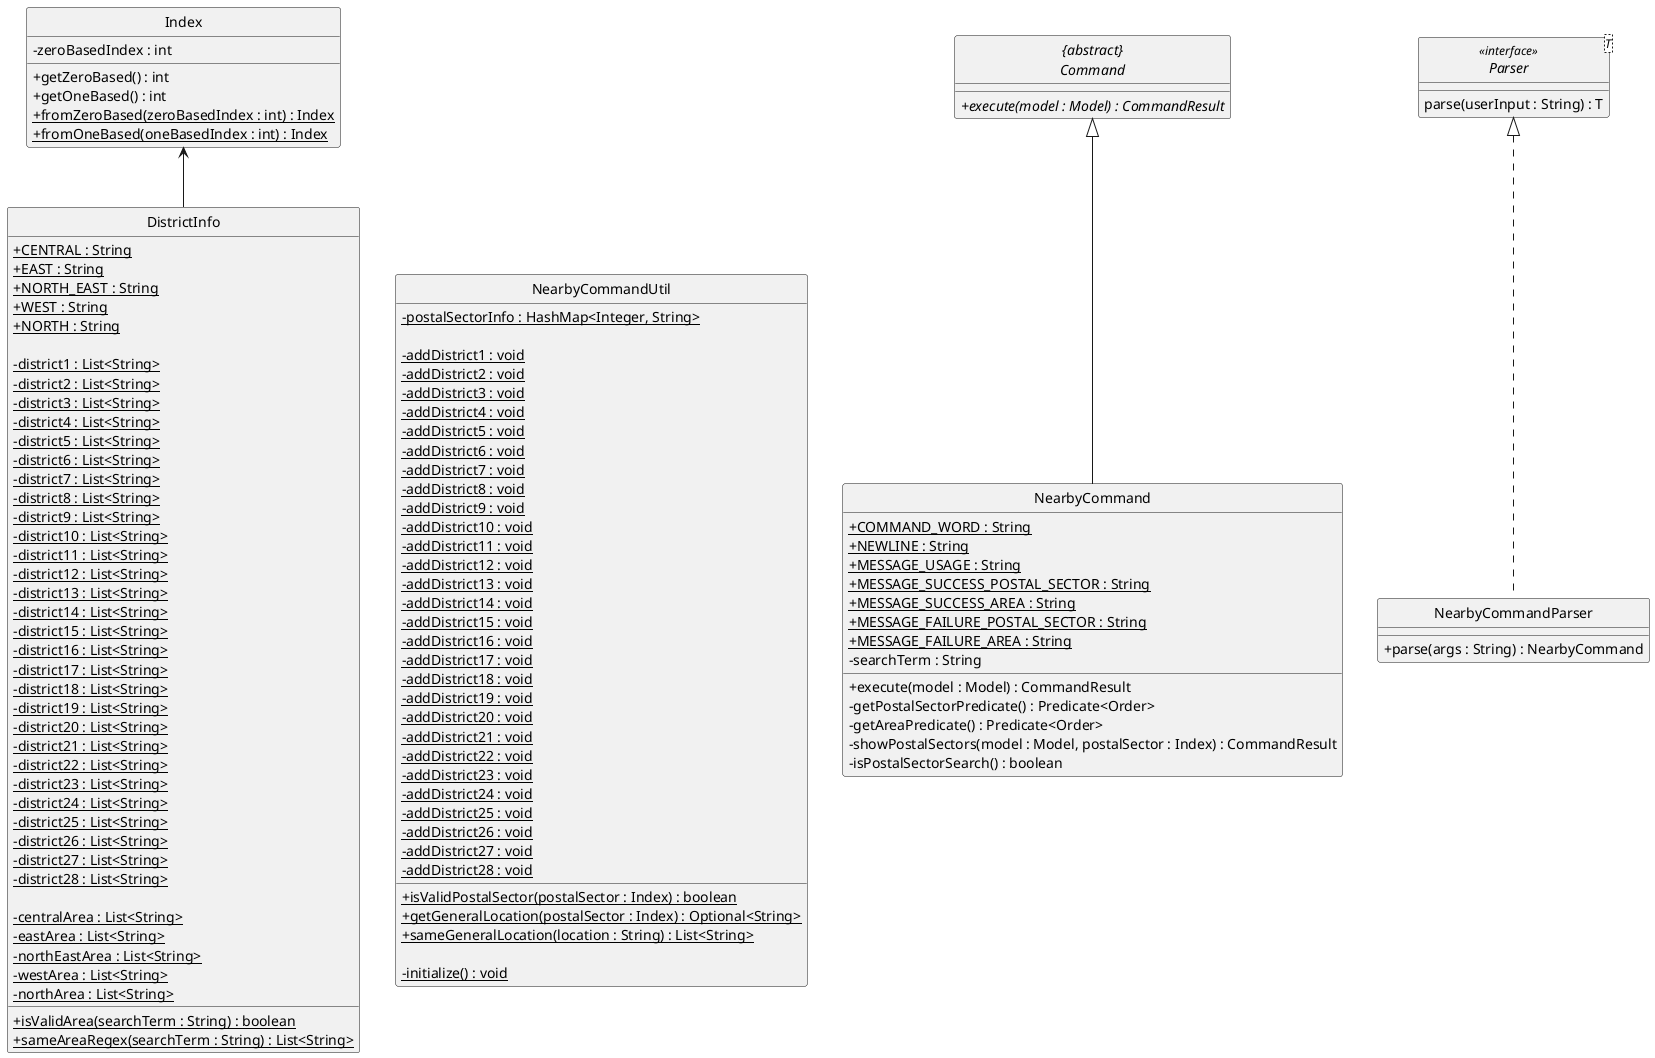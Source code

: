 @startuml
skinparam backgroundColor #ffffff
skinparam classAttributeIconSize 0
hide circle

class DistrictInfo {
    /' Fields '/
    + {static} CENTRAL : String
    + {static} EAST : String
    + {static} NORTH_EAST : String
    + {static} WEST : String
    + {static} NORTH : String

    - {static} district1 : List<String>
    - {static} district2 : List<String>
    - {static} district3 : List<String>
    - {static} district4 : List<String>
    - {static} district5 : List<String>
    - {static} district6 : List<String>
    - {static} district7 : List<String>
    - {static} district8 : List<String>
    - {static} district9 : List<String>
    - {static} district10 : List<String>
    - {static} district11 : List<String>
    - {static} district12 : List<String>
    - {static} district13 : List<String>
    - {static} district14 : List<String>
    - {static} district15 : List<String>
    - {static} district16 : List<String>
    - {static} district17 : List<String>
    - {static} district18 : List<String>
    - {static} district19 : List<String>
    - {static} district20 : List<String>
    - {static} district21 : List<String>
    - {static} district22 : List<String>
    - {static} district23 : List<String>
    - {static} district24 : List<String>
    - {static} district25 : List<String>
    - {static} district26 : List<String>
    - {static} district27 : List<String>
    - {static} district28 : List<String>

    - {static} centralArea : List<String>
    - {static} eastArea : List<String>
    - {static} northEastArea : List<String>
    - {static} westArea : List<String>
    - {static} northArea : List<String>

    /' Methods '/
    + {static} isValidArea(searchTerm : String) : boolean
    + {static} sameAreaRegex(searchTerm : String) : List<String>
}

class NearbyCommandUtil {
    /' Fields '/
    - {static} postalSectorInfo : HashMap<Integer, String>
    /' Methods '/
    + {static} isValidPostalSector(postalSector : Index) : boolean
    + {static} getGeneralLocation(postalSector : Index) : Optional<String>
    + {static} sameGeneralLocation(location : String) : List<String>

    - {static} initialize() : void
    - {static} addDistrict1 : void
    - {static} addDistrict2 : void
    - {static} addDistrict3 : void
    - {static} addDistrict4 : void
    - {static} addDistrict5 : void
    - {static} addDistrict6 : void
    - {static} addDistrict7 : void
    - {static} addDistrict8 : void
    - {static} addDistrict9 : void
    - {static} addDistrict10 : void
    - {static} addDistrict11 : void
    - {static} addDistrict12 : void
    - {static} addDistrict13 : void
    - {static} addDistrict14 : void
    - {static} addDistrict15 : void
    - {static} addDistrict16 : void
    - {static} addDistrict17 : void
    - {static} addDistrict18 : void
    - {static} addDistrict19 : void
    - {static} addDistrict20 : void
    - {static} addDistrict21 : void
    - {static} addDistrict22 : void
    - {static} addDistrict23 : void
    - {static} addDistrict24 : void
    - {static} addDistrict25 : void
    - {static} addDistrict26 : void
    - {static} addDistrict27 : void
    - {static} addDistrict28 : void
}

class Index {
    /' Fields '/
    - zeroBasedIndex : int
    /' Methods '/
    + getZeroBased() : int
    + getOneBased() : int
    + {static} fromZeroBased(zeroBasedIndex : int) : Index
    + {static} fromOneBased(oneBasedIndex : int) : Index
}

class NearbyCommand {
    /' Fields '/
    + {static} COMMAND_WORD : String
    + {static} NEWLINE : String
    + {static} MESSAGE_USAGE : String
    + {static} MESSAGE_SUCCESS_POSTAL_SECTOR : String
    + {static} MESSAGE_SUCCESS_AREA : String
    + {static} MESSAGE_FAILURE_POSTAL_SECTOR : String
    + {static} MESSAGE_FAILURE_AREA : String
    - searchTerm : String

    /' Methods '/
    + execute(model : Model) : CommandResult
    - getPostalSectorPredicate() : Predicate<Order>
    - getAreaPredicate() : Predicate<Order>
    - showPostalSectors(model : Model, postalSector : Index) : CommandResult
    - isPostalSectorSearch() : boolean
}

abstract class "{abstract}\nCommand" {
    + {abstract} execute(model : Model) : CommandResult
}

NearbyCommand --up|> "{abstract}\nCommand"

class NearbyCommandParser implements Parser {
    + parse(args : String) : NearbyCommand
}

interface Parser<T> <<interface>> {
    parse(userInput : String) : T
}

DistrictInfo -up-> Index
/' Alignment, using hidden connector '/
DistrictInfo -[hidden] NearbyCommandUtil

@enduml
